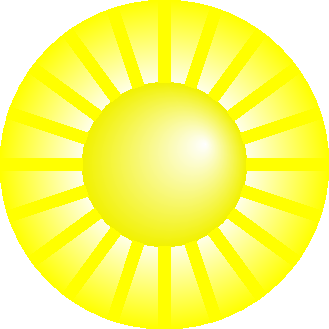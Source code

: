 size(6cm,0);

path cle=scale(2)*unitcircle;

radialshade(scale(2)*cle,white+.1yellow,(0,0),2,yellow,(0,0),4);
radialshade(cle,white,(1,.5),0,.95yellow,(0,0),2);

for(real i=0; i<=length(cle); i+=.2)
  draw(point(cle,i)--(-2*I*dir(cle,i)+point(cle,i)),p=2mm+yellow+linecap(0));

